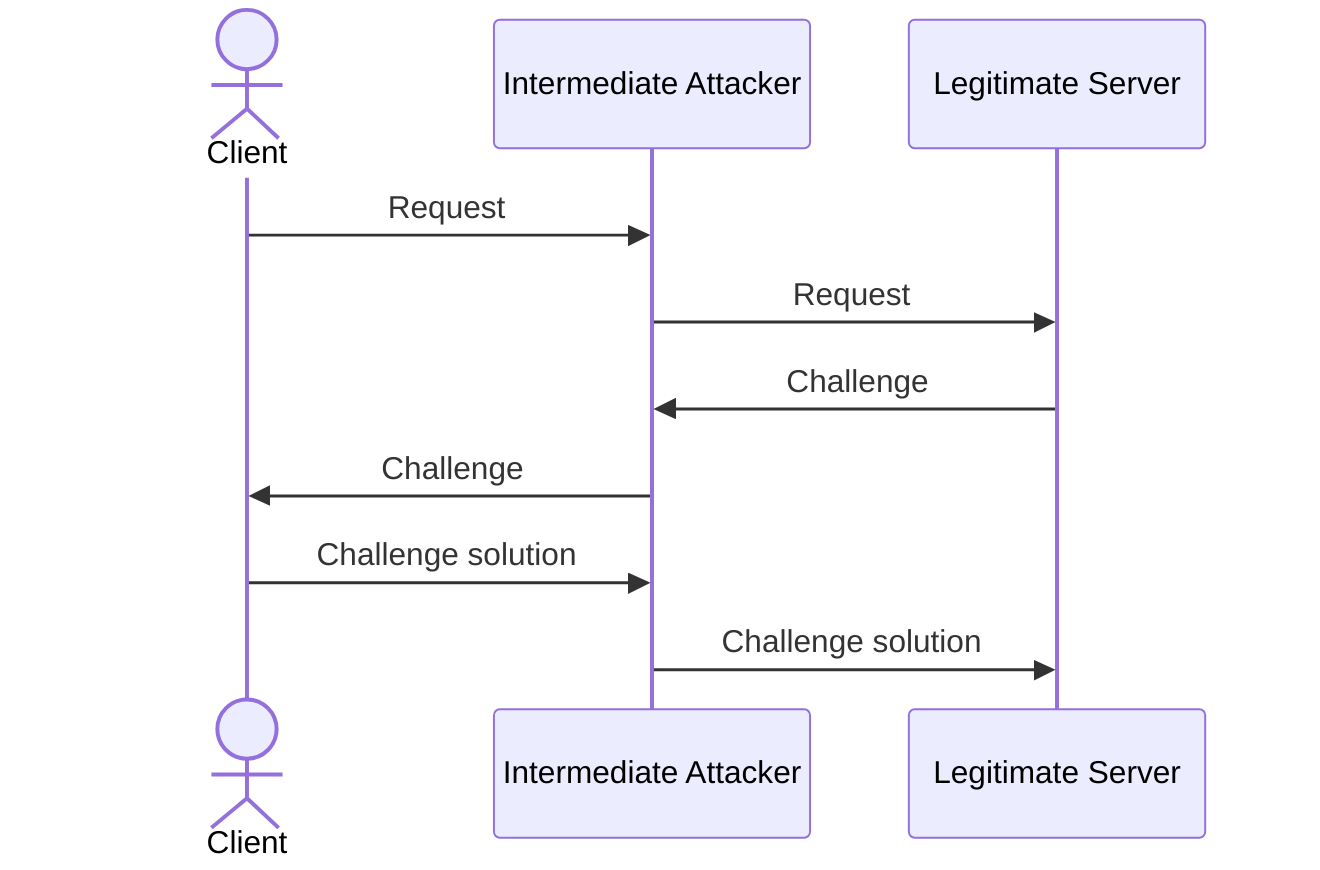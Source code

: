 sequenceDiagram
    actor C as Client
    participant I as Intermediate Attacker
    participant S as Legitimate Server
    
    C->>I: Request
    I->>S: Request
    S->>I: Challenge
    I->>C: Challenge
    C->>I: Challenge solution
    I->>S: Challenge solution